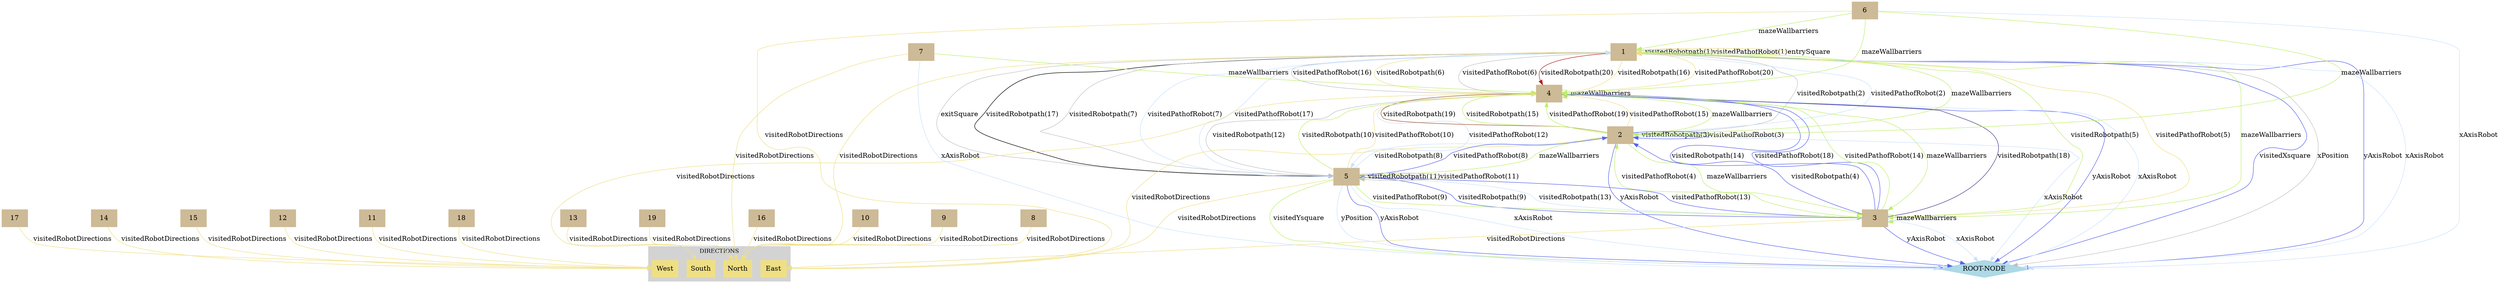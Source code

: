 digraph state {
 graph [fontsize=12]
rankdir=TB;
"1" -> "4" [label = "visitedRobotpath(20)", color = "firebrick"];
"2" -> "4" [label = "visitedRobotpath(19)", color = "sienna"];
"3" -> "4" [label = "visitedRobotpath(18)", color = "SlateBlue4"];
"1" -> "5" [label = "visitedRobotpath(17)", color = "black"];
"1" -> "4" [label = "visitedRobotpath(16)", color = "#efdf84"];
"2" -> "4" [label = "visitedRobotpath(15)", color = "#bdef6b"];
"3" -> "4" [label = "visitedRobotpath(14)", color = "#5863ee"];
"3" -> "5" [label = "visitedRobotpath(13)", color = "LightSteelBlue1"];
"4" -> "5" [label = "visitedRobotpath(12)", color = "gray"];
"5" -> "5" [label = "visitedRobotpath(11)", color = "#efdf84"];
"5" -> "4" [label = "visitedRobotpath(10)", color = "#bdef6b"];
"5" -> "3" [label = "visitedRobotpath(9)", color = "#5863ee"];
"5" -> "2" [label = "visitedRobotpath(8)", color = "LightSteelBlue1"];
"5" -> "1" [label = "visitedRobotpath(7)", color = "gray"];
"4" -> "1" [label = "visitedRobotpath(6)", color = "#efdf84"];
"3" -> "1" [label = "visitedRobotpath(5)", color = "#bdef6b"];
"3" -> "2" [label = "visitedRobotpath(4)", color = "#5863ee"];
"2" -> "2" [label = "visitedRobotpath(3)", color = "LightSteelBlue1"];
"1" -> "2" [label = "visitedRobotpath(2)", color = "gray"];
"1" -> "1" [label = "visitedRobotpath(1)", color = "#efdf84"];
"5" -> "ROOT-NODE" [label = "visitedYsquare", color = "#bdef6b"];
"1" -> "ROOT-NODE" [label = "visitedXsquare", color = "#5863ee"];
"5" -> "ROOT-NODE" [label = "yPosition", color = "LightSteelBlue1"];
"1" -> "ROOT-NODE" [label = "xPosition", color = "gray"];
"1" -> "4" [label = "visitedPathofRobot(20)", color = "#efdf84"];
"2" -> "4" [label = "visitedPathofRobot(19)", color = "#bdef6b"];
"3" -> "4" [label = "visitedPathofRobot(18)", color = "#5863ee"];
"1" -> "5" [label = "visitedPathofRobot(17)", color = "LightSteelBlue1"];
"1" -> "4" [label = "visitedPathofRobot(16)", color = "gray"];
"2" -> "4" [label = "visitedPathofRobot(15)", color = "#efdf84"];
"3" -> "4" [label = "visitedPathofRobot(14)", color = "#bdef6b"];
"3" -> "5" [label = "visitedPathofRobot(13)", color = "#5863ee"];
"4" -> "5" [label = "visitedPathofRobot(12)", color = "LightSteelBlue1"];
"5" -> "5" [label = "visitedPathofRobot(11)", color = "gray"];
"5" -> "4" [label = "visitedPathofRobot(10)", color = "#efdf84"];
"5" -> "3" [label = "visitedPathofRobot(9)", color = "#bdef6b"];
"5" -> "2" [label = "visitedPathofRobot(8)", color = "#5863ee"];
"5" -> "1" [label = "visitedPathofRobot(7)", color = "LightSteelBlue1"];
"4" -> "1" [label = "visitedPathofRobot(6)", color = "gray"];
"3" -> "1" [label = "visitedPathofRobot(5)", color = "#efdf84"];
"3" -> "2" [label = "visitedPathofRobot(4)", color = "#bdef6b"];
"2" -> "2" [label = "visitedPathofRobot(3)", color = "#5863ee"];
"1" -> "2" [label = "visitedPathofRobot(2)", color = "LightSteelBlue1"];
"1" -> "1" [label = "visitedPathofRobot(1)", color = "gray"];
"19" -> "North" [label = "visitedRobotDirections", color = "#efdf84"];
"18" -> "West" [label = "visitedRobotDirections", color = "#efdf84"];
"17" -> "West" [label = "visitedRobotDirections", color = "#efdf84"];
"16" -> "North" [label = "visitedRobotDirections", color = "#efdf84"];
"15" -> "West" [label = "visitedRobotDirections", color = "#efdf84"];
"14" -> "West" [label = "visitedRobotDirections", color = "#efdf84"];
"13" -> "South" [label = "visitedRobotDirections", color = "#efdf84"];
"12" -> "West" [label = "visitedRobotDirections", color = "#efdf84"];
"11" -> "West" [label = "visitedRobotDirections", color = "#efdf84"];
"10" -> "North" [label = "visitedRobotDirections", color = "#efdf84"];
"9" -> "North" [label = "visitedRobotDirections", color = "#efdf84"];
"8" -> "North" [label = "visitedRobotDirections", color = "#efdf84"];
"7" -> "North" [label = "visitedRobotDirections", color = "#efdf84"];
"6" -> "East" [label = "visitedRobotDirections", color = "#efdf84"];
"5" -> "East" [label = "visitedRobotDirections", color = "#efdf84"];
"4" -> "South" [label = "visitedRobotDirections", color = "#efdf84"];
"3" -> "East" [label = "visitedRobotDirections", color = "#efdf84"];
"2" -> "East" [label = "visitedRobotDirections", color = "#efdf84"];
"1" -> "North" [label = "visitedRobotDirections", color = "#efdf84"];
"7" -> "4" [label = "mazeWallbarriers", color = "#bdef6b"];
"6" -> "4" [label = "mazeWallbarriers", color = "#bdef6b"];
"6" -> "2" [label = "mazeWallbarriers", color = "#bdef6b"];
"6" -> "1" [label = "mazeWallbarriers", color = "#bdef6b"];
"4" -> "4" [label = "mazeWallbarriers", color = "#bdef6b"];
"4" -> "3" [label = "mazeWallbarriers", color = "#bdef6b"];
"4" -> "2" [label = "mazeWallbarriers", color = "#bdef6b"];
"3" -> "3" [label = "mazeWallbarriers", color = "#bdef6b"];
"2" -> "5" [label = "mazeWallbarriers", color = "#bdef6b"];
"2" -> "3" [label = "mazeWallbarriers", color = "#bdef6b"];
"2" -> "1" [label = "mazeWallbarriers", color = "#bdef6b"];
"1" -> "3" [label = "mazeWallbarriers", color = "#bdef6b"];
"5" -> "ROOT-NODE" [label = "yAxisRobot", color = "#5863ee"];
"4" -> "ROOT-NODE" [label = "yAxisRobot", color = "#5863ee"];
"3" -> "ROOT-NODE" [label = "yAxisRobot", color = "#5863ee"];
"2" -> "ROOT-NODE" [label = "yAxisRobot", color = "#5863ee"];
"1" -> "ROOT-NODE" [label = "yAxisRobot", color = "#5863ee"];
"7" -> "ROOT-NODE" [label = "xAxisRobot", color = "LightSteelBlue1"];
"6" -> "ROOT-NODE" [label = "xAxisRobot", color = "LightSteelBlue1"];
"5" -> "ROOT-NODE" [label = "xAxisRobot", color = "LightSteelBlue1"];
"4" -> "ROOT-NODE" [label = "xAxisRobot", color = "LightSteelBlue1"];
"3" -> "ROOT-NODE" [label = "xAxisRobot", color = "LightSteelBlue1"];
"2" -> "ROOT-NODE" [label = "xAxisRobot", color = "LightSteelBlue1"];
"1" -> "ROOT-NODE" [label = "xAxisRobot", color = "LightSteelBlue1"];
"1" -> "5" [label = "exitSquare", color = "gray"];
"1" -> "1" [label = "entrySquare", color = "#efdf84"];
"1" [color = "wheat3", style = "filled, solid", shape = "box"]
"4" [color = "wheat3", style = "filled, solid", shape = "box"]
"2" [color = "wheat3", style = "filled, solid", shape = "box"]
"3" [color = "wheat3", style = "filled, solid", shape = "box"]
"5" [color = "wheat3", style = "filled, solid", shape = "box"]
"ROOT-NODE" [color = "lightblue", style = "filled, solid", shape = "diamond"]
"19" [color = "wheat3", style = "filled, solid", shape = "box"]
"North" [color = "#efdf84", style = "filled, solid", shape = "box"]
"18" [color = "wheat3", style = "filled, solid", shape = "box"]
"West" [color = "#efdf84", style = "filled, solid", shape = "box"]
"17" [color = "wheat3", style = "filled, solid", shape = "box"]
"16" [color = "wheat3", style = "filled, solid", shape = "box"]
"15" [color = "wheat3", style = "filled, solid", shape = "box"]
"14" [color = "wheat3", style = "filled, solid", shape = "box"]
"13" [color = "wheat3", style = "filled, solid", shape = "box"]
"South" [color = "#efdf84", style = "filled, solid", shape = "box"]
"12" [color = "wheat3", style = "filled, solid", shape = "box"]
"11" [color = "wheat3", style = "filled, solid", shape = "box"]
"10" [color = "wheat3", style = "filled, solid", shape = "box"]
"9" [color = "wheat3", style = "filled, solid", shape = "box"]
"8" [color = "wheat3", style = "filled, solid", shape = "box"]
"7" [color = "wheat3", style = "filled, solid", shape = "box"]
"6" [color = "wheat3", style = "filled, solid", shape = "box"]
"East" [color = "#efdf84", style = "filled, solid", shape = "box"]
subgraph "cluster_DIRECTIONS" {node [style=filled,color=white]; label="DIRECTIONS"; style=filled;color=lightgrey; North; South; East; West; }
subgraph "cluster_STATUS_MESSAGE" {node [style=filled,color=white]; label="STATUS_MESSAGE"; style=filled;color=lightgrey; }
subgraph "cluster_MESSAGE" {node [style=filled,color=white]; label="MESSAGE"; style=filled;color=lightgrey; }
}